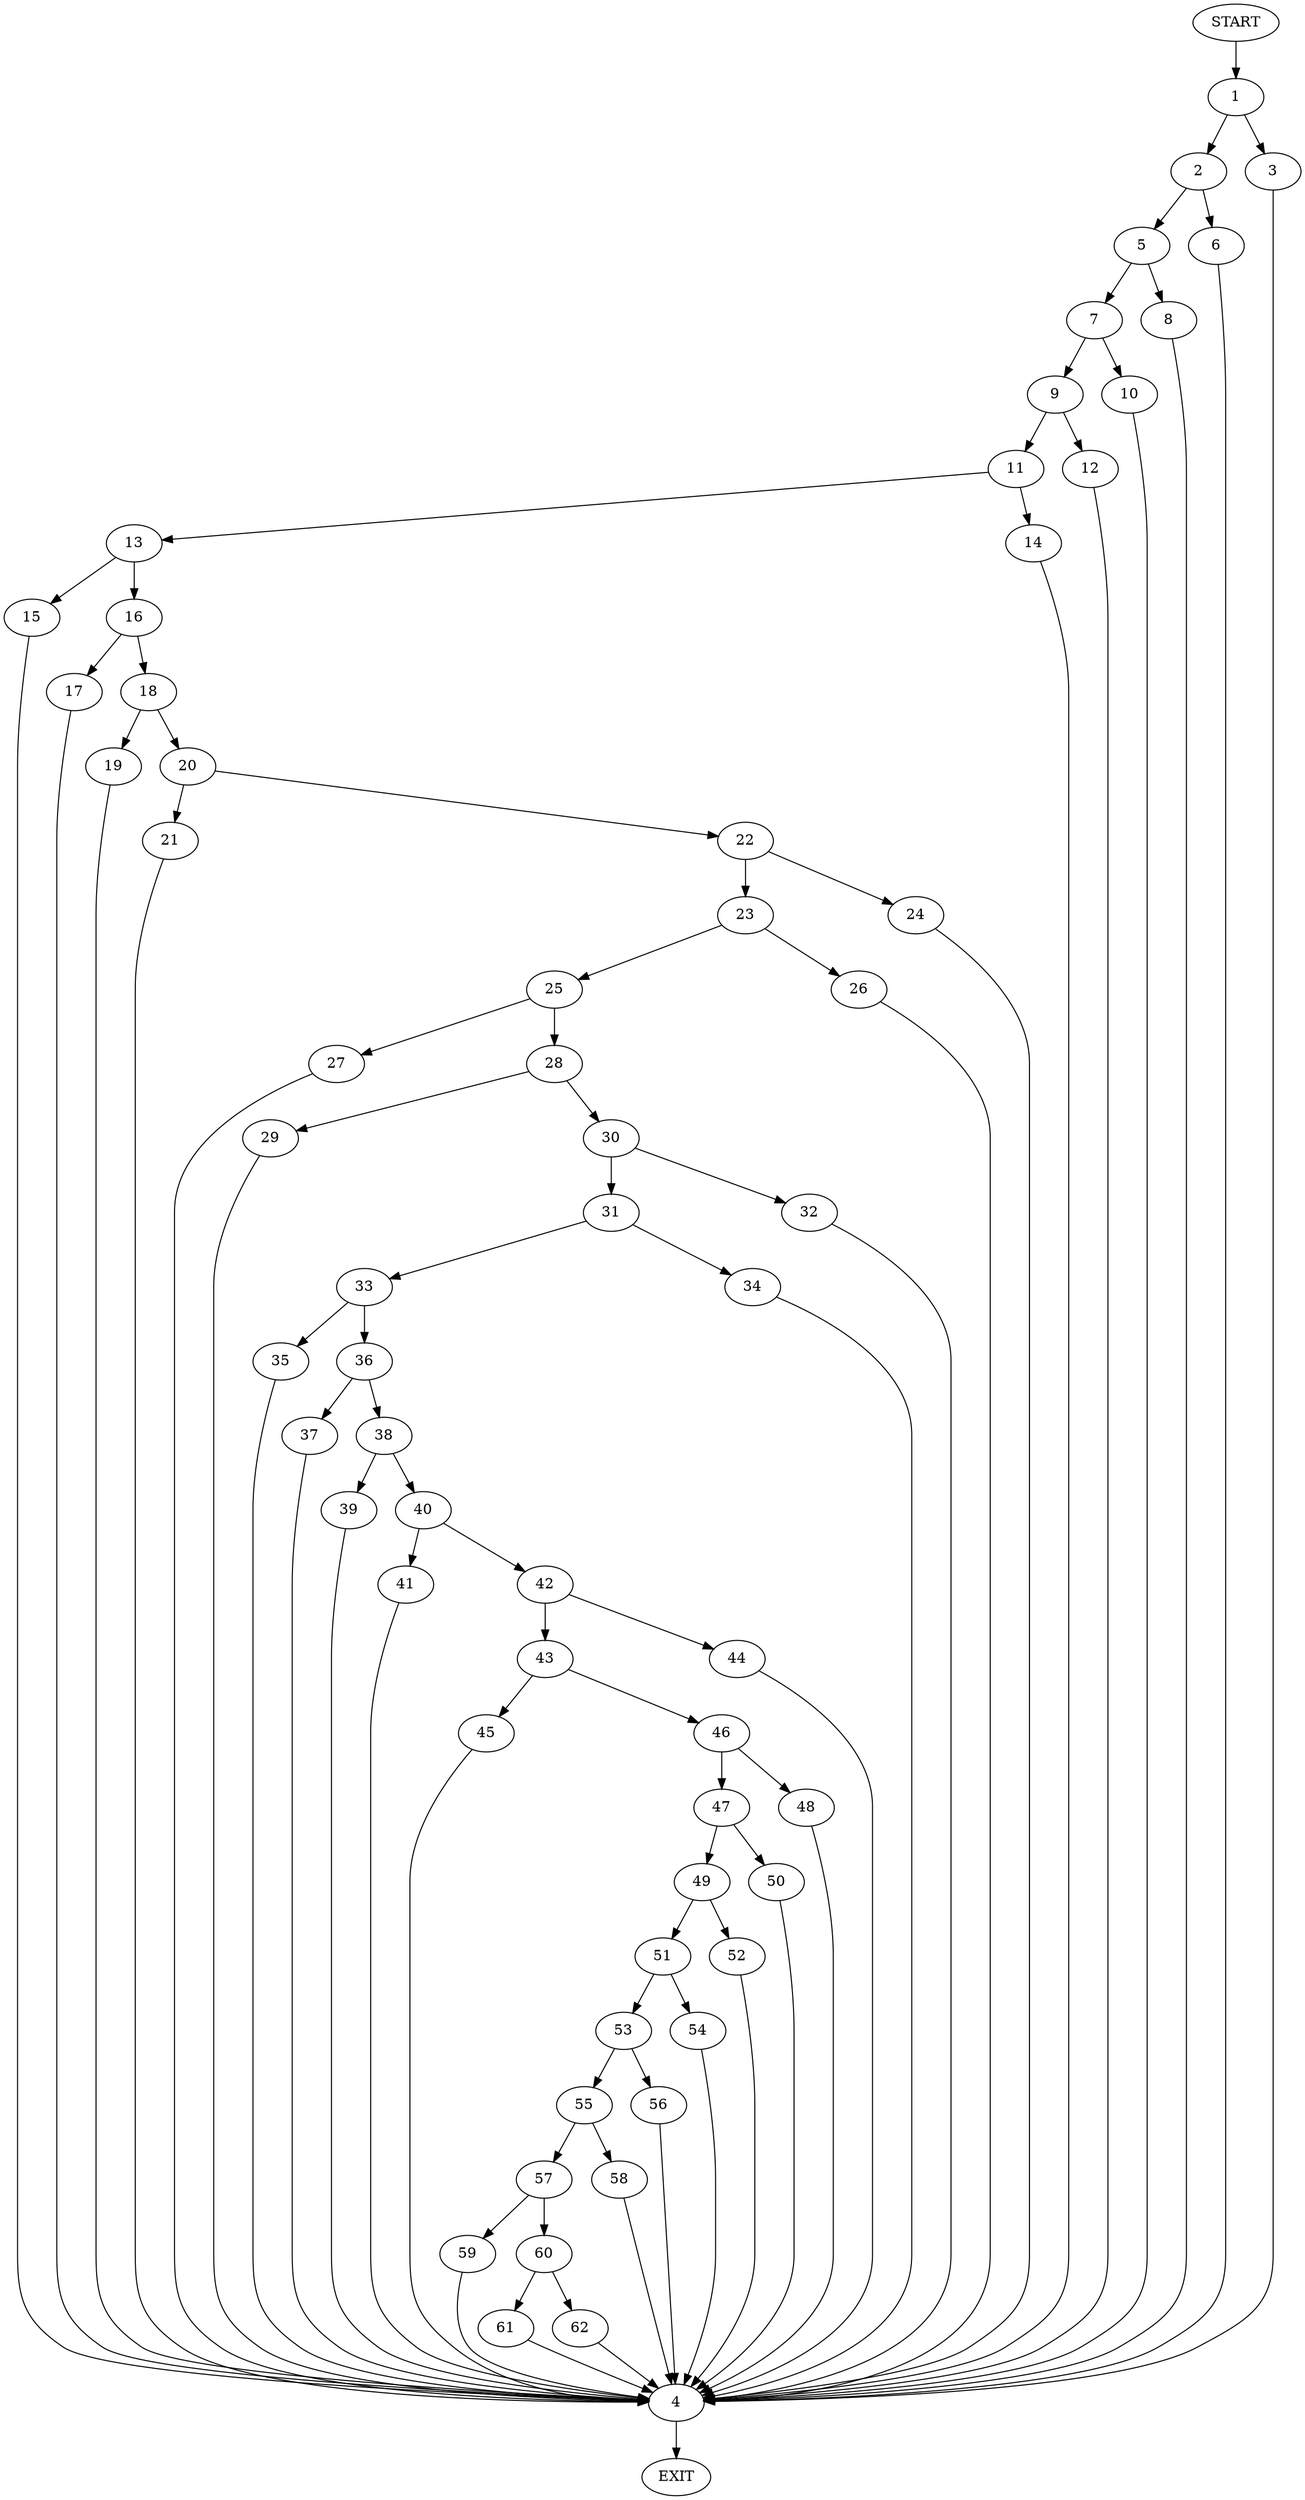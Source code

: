 digraph {
0 [label="START"]
63 [label="EXIT"]
0 -> 1
1 -> 2
1 -> 3
3 -> 4
2 -> 5
2 -> 6
4 -> 63
5 -> 7
5 -> 8
6 -> 4
8 -> 4
7 -> 9
7 -> 10
10 -> 4
9 -> 11
9 -> 12
12 -> 4
11 -> 13
11 -> 14
13 -> 15
13 -> 16
14 -> 4
16 -> 17
16 -> 18
15 -> 4
18 -> 19
18 -> 20
17 -> 4
20 -> 21
20 -> 22
19 -> 4
22 -> 23
22 -> 24
21 -> 4
24 -> 4
23 -> 25
23 -> 26
26 -> 4
25 -> 27
25 -> 28
27 -> 4
28 -> 29
28 -> 30
29 -> 4
30 -> 31
30 -> 32
31 -> 33
31 -> 34
32 -> 4
33 -> 35
33 -> 36
34 -> 4
35 -> 4
36 -> 37
36 -> 38
38 -> 39
38 -> 40
37 -> 4
39 -> 4
40 -> 41
40 -> 42
41 -> 4
42 -> 43
42 -> 44
43 -> 45
43 -> 46
44 -> 4
45 -> 4
46 -> 47
46 -> 48
48 -> 4
47 -> 49
47 -> 50
50 -> 4
49 -> 51
49 -> 52
52 -> 4
51 -> 53
51 -> 54
53 -> 55
53 -> 56
54 -> 4
55 -> 57
55 -> 58
56 -> 4
58 -> 4
57 -> 59
57 -> 60
60 -> 61
60 -> 62
59 -> 4
61 -> 4
62 -> 4
}
